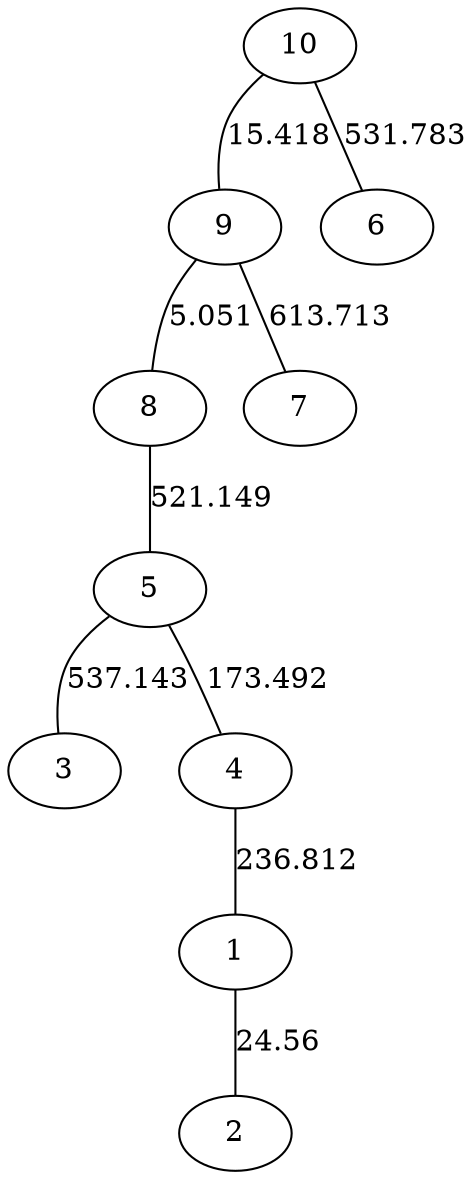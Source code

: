 graph x {
5 -- 3[label=537.143];
5 -- 4[label=173.492];
4 -- 1[label=236.812];
1 -- 2[label=24.56];
8 -- 5[label=521.149];
9 -- 8[label=5.051];
10 -- 9[label=15.418];
10 -- 6[label=531.783];
9 -- 7[label=613.713];
}